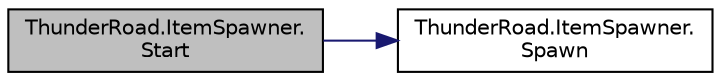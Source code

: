 digraph "ThunderRoad.ItemSpawner.Start"
{
 // LATEX_PDF_SIZE
  edge [fontname="Helvetica",fontsize="10",labelfontname="Helvetica",labelfontsize="10"];
  node [fontname="Helvetica",fontsize="10",shape=record];
  rankdir="LR";
  Node1 [label="ThunderRoad.ItemSpawner.\lStart",height=0.2,width=0.4,color="black", fillcolor="grey75", style="filled", fontcolor="black",tooltip="Starts this instance."];
  Node1 -> Node2 [color="midnightblue",fontsize="10",style="solid",fontname="Helvetica"];
  Node2 [label="ThunderRoad.ItemSpawner.\lSpawn",height=0.2,width=0.4,color="black", fillcolor="white", style="filled",URL="$class_thunder_road_1_1_item_spawner.html#a9e4163c6a77a28b805ba82f01fcbfe90",tooltip="Spawns this instance."];
}
